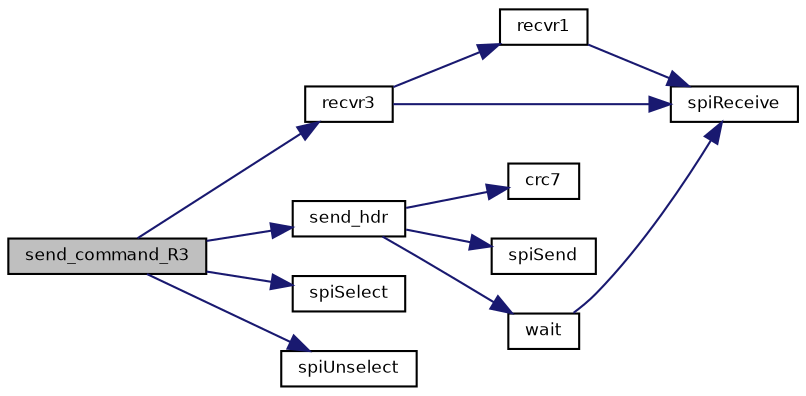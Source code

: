 digraph "send_command_R3"
{
  bgcolor="transparent";
  edge [fontname="Helvetica",fontsize="8",labelfontname="Helvetica",labelfontsize="8"];
  node [fontname="Helvetica",fontsize="8",shape=record];
  rankdir="LR";
  Node22 [label="send_command_R3",height=0.2,width=0.4,color="black", fillcolor="grey75", style="filled", fontcolor="black"];
  Node22 -> Node23 [color="midnightblue",fontsize="8",style="solid",fontname="Helvetica"];
  Node23 [label="recvr3",height=0.2,width=0.4,color="black",URL="$group___m_m_c___s_p_i.html#gadcc5410f945c25c65643294faa56df48",tooltip="Receives a three byte response. "];
  Node23 -> Node24 [color="midnightblue",fontsize="8",style="solid",fontname="Helvetica"];
  Node24 [label="recvr1",height=0.2,width=0.4,color="black",URL="$group___m_m_c___s_p_i.html#ga3862a084e567aa0e36d86038f504b7b5",tooltip="Receives a single byte response. "];
  Node24 -> Node25 [color="midnightblue",fontsize="8",style="solid",fontname="Helvetica"];
  Node25 [label="spiReceive",height=0.2,width=0.4,color="black",URL="$group___s_p_i.html#gadd99ad823b391dde114f04dedafe5e80",tooltip="Receives data from the SPI bus. "];
  Node23 -> Node25 [color="midnightblue",fontsize="8",style="solid",fontname="Helvetica"];
  Node22 -> Node26 [color="midnightblue",fontsize="8",style="solid",fontname="Helvetica"];
  Node26 [label="send_hdr",height=0.2,width=0.4,color="black",URL="$group___m_m_c___s_p_i.html#ga9e3bc1849600a89d28eac5aaa8e5ea14",tooltip="Sends a command header. "];
  Node26 -> Node27 [color="midnightblue",fontsize="8",style="solid",fontname="Helvetica"];
  Node27 [label="crc7",height=0.2,width=0.4,color="black",URL="$group___m_m_c___s_p_i.html#gac82b7e209601c890c0d1587cefaf0813",tooltip="Calculate the MMC standard CRC-7 based on a lookup table. "];
  Node26 -> Node28 [color="midnightblue",fontsize="8",style="solid",fontname="Helvetica"];
  Node28 [label="spiSend",height=0.2,width=0.4,color="black",URL="$group___s_p_i.html#ga382cfbdffd2df57cf3843d45164e8bfc",tooltip="Sends data over the SPI bus. "];
  Node26 -> Node29 [color="midnightblue",fontsize="8",style="solid",fontname="Helvetica"];
  Node29 [label="wait",height=0.2,width=0.4,color="black",URL="$group___m_m_c___s_p_i.html#ga2047c3d4f7ce72dcb6c4942f57e92600",tooltip="Waits an idle condition. "];
  Node29 -> Node25 [color="midnightblue",fontsize="8",style="solid",fontname="Helvetica"];
  Node22 -> Node30 [color="midnightblue",fontsize="8",style="solid",fontname="Helvetica"];
  Node30 [label="spiSelect",height=0.2,width=0.4,color="black",URL="$group___s_p_i.html#ga00809152c869db80192aa3e04266a99a",tooltip="Asserts the slave select signal and prepares for transfers. "];
  Node22 -> Node31 [color="midnightblue",fontsize="8",style="solid",fontname="Helvetica"];
  Node31 [label="spiUnselect",height=0.2,width=0.4,color="black",URL="$group___s_p_i.html#gae291c012872da9c89dec23581f701b5f",tooltip="Deasserts the slave select signal. "];
}
